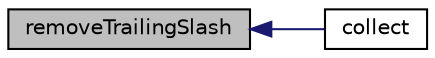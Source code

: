 digraph "removeTrailingSlash"
{
  edge [fontname="Helvetica",fontsize="10",labelfontname="Helvetica",labelfontsize="10"];
  node [fontname="Helvetica",fontsize="10",shape=record];
  rankdir="LR";
  Node1 [label="removeTrailingSlash",height=0.2,width=0.4,color="black", fillcolor="grey75", style="filled" fontcolor="black"];
  Node1 -> Node2 [dir="back",color="midnightblue",fontsize="10",style="solid",fontname="Helvetica"];
  Node2 [label="collect",height=0.2,width=0.4,color="black", fillcolor="white", style="filled",URL="$class_simple_collector.html#a726f88bbc6c5235bc783a67616a1aa7c"];
}
